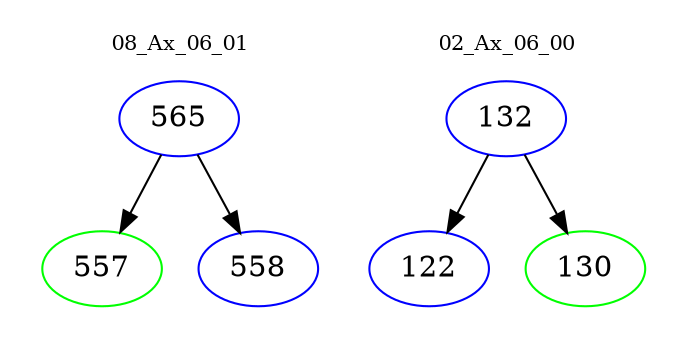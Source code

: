 digraph{
subgraph cluster_0 {
color = white
label = "08_Ax_06_01";
fontsize=10;
T0_565 [label="565", color="blue"]
T0_565 -> T0_557 [color="black"]
T0_557 [label="557", color="green"]
T0_565 -> T0_558 [color="black"]
T0_558 [label="558", color="blue"]
}
subgraph cluster_1 {
color = white
label = "02_Ax_06_00";
fontsize=10;
T1_132 [label="132", color="blue"]
T1_132 -> T1_122 [color="black"]
T1_122 [label="122", color="blue"]
T1_132 -> T1_130 [color="black"]
T1_130 [label="130", color="green"]
}
}
